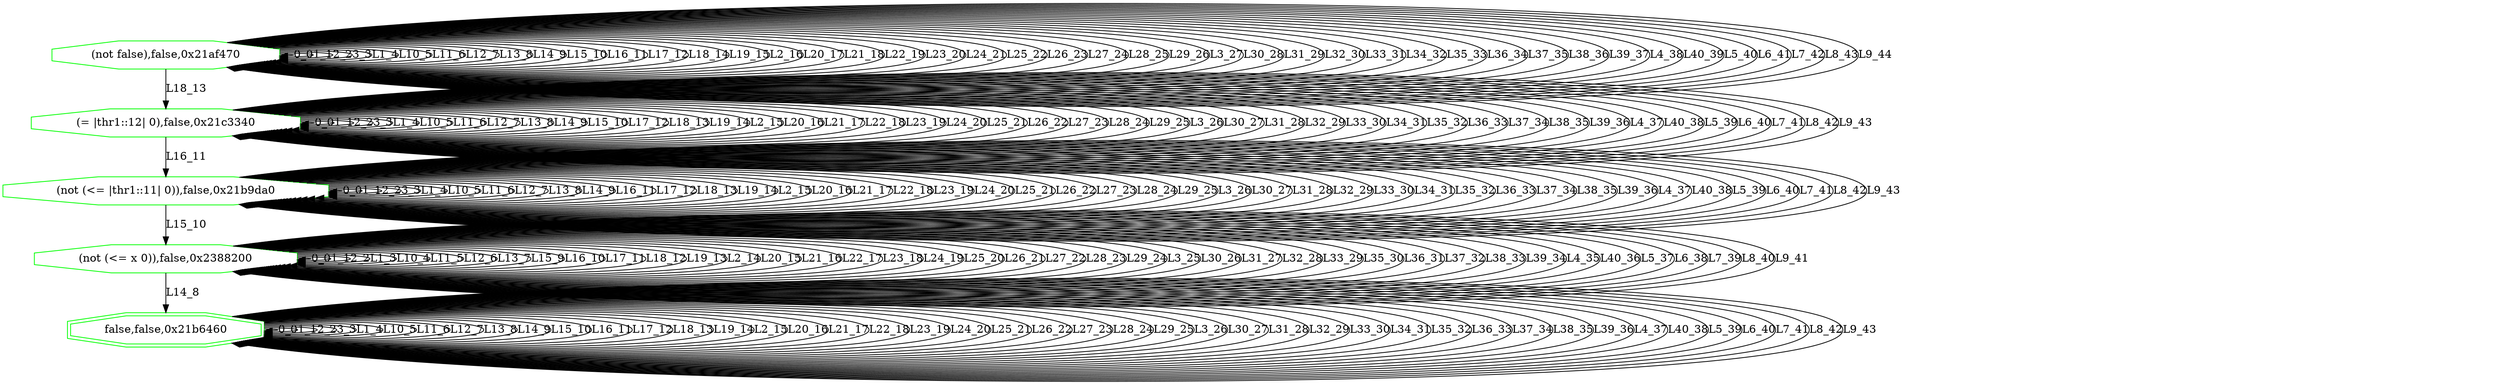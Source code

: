 digraph G {
0[label="(not false),false,0x21af470", color=green,shape=octagon];
1[label="(= |thr1::12| 0),false,0x21c3340", color=green,shape=octagon];
2[label="(not (<= |thr1::11| 0)),false,0x21b9da0", color=green,shape=octagon];
3[label="(not (<= x 0)),false,0x2388200", color=green,shape=octagon];
4[label="false,false,0x21b6460", color=green,shape=doubleoctagon];
0->0 [label="0_0"];
0->0 [label="1_1"];
0->0 [label="2_2"];
0->0 [label="3_3"];
0->0 [label="L1_4"];
0->0 [label="L10_5"];
0->0 [label="L11_6"];
0->0 [label="L12_7"];
0->0 [label="L13_8"];
0->0 [label="L14_9"];
0->0 [label="L15_10"];
0->0 [label="L16_11"];
0->0 [label="L17_12"];
0->1 [label="L18_13"];
0->0 [label="L18_14"];
0->0 [label="L19_15"];
0->0 [label="L2_16"];
0->0 [label="L20_17"];
0->0 [label="L21_18"];
0->0 [label="L22_19"];
0->0 [label="L23_20"];
0->0 [label="L24_21"];
0->0 [label="L25_22"];
0->0 [label="L26_23"];
0->0 [label="L27_24"];
0->0 [label="L28_25"];
0->0 [label="L29_26"];
0->0 [label="L3_27"];
0->0 [label="L30_28"];
0->0 [label="L31_29"];
0->0 [label="L32_30"];
0->0 [label="L33_31"];
0->0 [label="L34_32"];
0->0 [label="L35_33"];
0->0 [label="L36_34"];
0->0 [label="L37_35"];
0->0 [label="L38_36"];
0->0 [label="L39_37"];
0->0 [label="L4_38"];
0->0 [label="L40_39"];
0->0 [label="L5_40"];
0->0 [label="L6_41"];
0->0 [label="L7_42"];
0->0 [label="L8_43"];
0->0 [label="L9_44"];
1->1 [label="0_0"];
1->1 [label="1_1"];
1->1 [label="2_2"];
1->1 [label="3_3"];
1->1 [label="L1_4"];
1->1 [label="L10_5"];
1->1 [label="L11_6"];
1->1 [label="L12_7"];
1->1 [label="L13_8"];
1->1 [label="L14_9"];
1->1 [label="L15_10"];
1->2 [label="L16_11"];
1->1 [label="L17_12"];
1->1 [label="L18_13"];
1->1 [label="L19_14"];
1->1 [label="L2_15"];
1->1 [label="L20_16"];
1->1 [label="L21_17"];
1->1 [label="L22_18"];
1->1 [label="L23_19"];
1->1 [label="L24_20"];
1->1 [label="L25_21"];
1->1 [label="L26_22"];
1->1 [label="L27_23"];
1->1 [label="L28_24"];
1->1 [label="L29_25"];
1->1 [label="L3_26"];
1->1 [label="L30_27"];
1->1 [label="L31_28"];
1->1 [label="L32_29"];
1->1 [label="L33_30"];
1->1 [label="L34_31"];
1->1 [label="L35_32"];
1->1 [label="L36_33"];
1->1 [label="L37_34"];
1->1 [label="L38_35"];
1->1 [label="L39_36"];
1->1 [label="L4_37"];
1->1 [label="L40_38"];
1->1 [label="L5_39"];
1->1 [label="L6_40"];
1->1 [label="L7_41"];
1->1 [label="L8_42"];
1->1 [label="L9_43"];
2->2 [label="0_0"];
2->2 [label="1_1"];
2->2 [label="2_2"];
2->2 [label="3_3"];
2->2 [label="L1_4"];
2->2 [label="L10_5"];
2->2 [label="L11_6"];
2->2 [label="L12_7"];
2->2 [label="L13_8"];
2->2 [label="L14_9"];
2->3 [label="L15_10"];
2->2 [label="L16_11"];
2->2 [label="L17_12"];
2->2 [label="L18_13"];
2->2 [label="L19_14"];
2->2 [label="L2_15"];
2->2 [label="L20_16"];
2->2 [label="L21_17"];
2->2 [label="L22_18"];
2->2 [label="L23_19"];
2->2 [label="L24_20"];
2->2 [label="L25_21"];
2->2 [label="L26_22"];
2->2 [label="L27_23"];
2->2 [label="L28_24"];
2->2 [label="L29_25"];
2->2 [label="L3_26"];
2->2 [label="L30_27"];
2->2 [label="L31_28"];
2->2 [label="L32_29"];
2->2 [label="L33_30"];
2->2 [label="L34_31"];
2->2 [label="L35_32"];
2->2 [label="L36_33"];
2->2 [label="L37_34"];
2->2 [label="L38_35"];
2->2 [label="L39_36"];
2->2 [label="L4_37"];
2->2 [label="L40_38"];
2->2 [label="L5_39"];
2->2 [label="L6_40"];
2->2 [label="L7_41"];
2->2 [label="L8_42"];
2->2 [label="L9_43"];
3->3 [label="0_0"];
3->3 [label="1_1"];
3->3 [label="2_2"];
3->3 [label="L1_3"];
3->3 [label="L10_4"];
3->3 [label="L11_5"];
3->3 [label="L12_6"];
3->3 [label="L13_7"];
3->4 [label="L14_8"];
3->3 [label="L15_9"];
3->3 [label="L16_10"];
3->3 [label="L17_11"];
3->3 [label="L18_12"];
3->3 [label="L19_13"];
3->3 [label="L2_14"];
3->3 [label="L20_15"];
3->3 [label="L21_16"];
3->3 [label="L22_17"];
3->3 [label="L23_18"];
3->3 [label="L24_19"];
3->3 [label="L25_20"];
3->3 [label="L26_21"];
3->3 [label="L27_22"];
3->3 [label="L28_23"];
3->3 [label="L29_24"];
3->3 [label="L3_25"];
3->3 [label="L30_26"];
3->3 [label="L31_27"];
3->3 [label="L32_28"];
3->3 [label="L33_29"];
3->3 [label="L35_30"];
3->3 [label="L36_31"];
3->3 [label="L37_32"];
3->3 [label="L38_33"];
3->3 [label="L39_34"];
3->3 [label="L4_35"];
3->3 [label="L40_36"];
3->3 [label="L5_37"];
3->3 [label="L6_38"];
3->3 [label="L7_39"];
3->3 [label="L8_40"];
3->3 [label="L9_41"];
4->4 [label="0_0"];
4->4 [label="1_1"];
4->4 [label="2_2"];
4->4 [label="3_3"];
4->4 [label="L1_4"];
4->4 [label="L10_5"];
4->4 [label="L11_6"];
4->4 [label="L12_7"];
4->4 [label="L13_8"];
4->4 [label="L14_9"];
4->4 [label="L15_10"];
4->4 [label="L16_11"];
4->4 [label="L17_12"];
4->4 [label="L18_13"];
4->4 [label="L19_14"];
4->4 [label="L2_15"];
4->4 [label="L20_16"];
4->4 [label="L21_17"];
4->4 [label="L22_18"];
4->4 [label="L23_19"];
4->4 [label="L24_20"];
4->4 [label="L25_21"];
4->4 [label="L26_22"];
4->4 [label="L27_23"];
4->4 [label="L28_24"];
4->4 [label="L29_25"];
4->4 [label="L3_26"];
4->4 [label="L30_27"];
4->4 [label="L31_28"];
4->4 [label="L32_29"];
4->4 [label="L33_30"];
4->4 [label="L34_31"];
4->4 [label="L35_32"];
4->4 [label="L36_33"];
4->4 [label="L37_34"];
4->4 [label="L38_35"];
4->4 [label="L39_36"];
4->4 [label="L4_37"];
4->4 [label="L40_38"];
4->4 [label="L5_39"];
4->4 [label="L6_40"];
4->4 [label="L7_41"];
4->4 [label="L8_42"];
4->4 [label="L9_43"];
}
